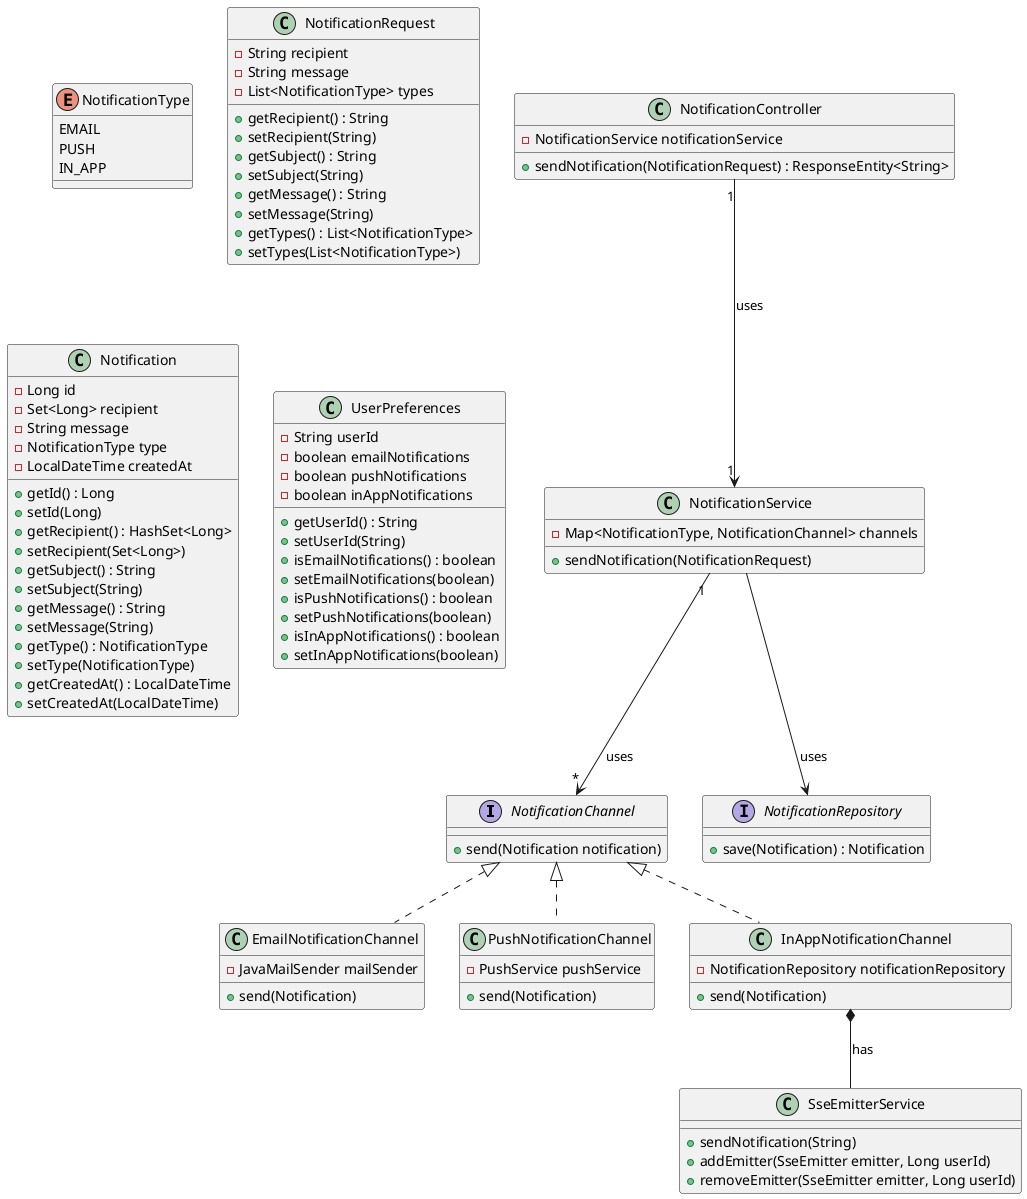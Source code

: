 @startuml
!define SpringComponent stereotype

' Interface NotificationChannel
interface NotificationChannel {
    +send(Notification notification)
}

' Enum NotificationType
enum NotificationType {
    EMAIL
    PUSH
    IN_APP
}

' Class NotificationRequest
class NotificationRequest {
    -String recipient
    -String message
    -List<NotificationType> types
    +getRecipient() : String
    +setRecipient(String)
    +getSubject() : String
    +setSubject(String)
    +getMessage() : String
    +setMessage(String)
    +getTypes() : List<NotificationType>
    +setTypes(List<NotificationType>)
}

' Class Notification
class Notification {
    -Long id
    -Set<Long> recipient
    -String message
    -NotificationType type
    -LocalDateTime createdAt
    +getId() : Long
    +setId(Long)
    +getRecipient() : HashSet<Long>
    +setRecipient(Set<Long>)
    +getSubject() : String
    +setSubject(String)
    +getMessage() : String
    +setMessage(String)
    +getType() : NotificationType
    +setType(NotificationType)
    +getCreatedAt() : LocalDateTime
    +setCreatedAt(LocalDateTime)
}

class SseEmitterService {
    +sendNotification(String)
    +addEmitter(SseEmitter emitter, Long userId)
    +removeEmitter(SseEmitter emitter, Long userId)
}

' Classes implementing NotificationChannel
'@Service
class EmailNotificationChannel implements NotificationChannel {
    -JavaMailSender mailSender
    +send(Notification)
}

'@Service
class PushNotificationChannel implements NotificationChannel {
    -PushService pushService
    +send(Notification)
}

'@Service
class InAppNotificationChannel implements NotificationChannel {
    -NotificationRepository notificationRepository
    +send(Notification)
}

InAppNotificationChannel *-- SseEmitterService : has

' NotificationService
'@Service
class NotificationService {
    -Map<NotificationType, NotificationChannel> channels
    +sendNotification(NotificationRequest)
}

' AsyncNotificationService
'@Service
'class AsyncNotificationService {
'    -NotificationService notificationService
'    +sendAsyncNotification(NotificationRequest)
'}

' UserPreferences
'@Entity
class UserPreferences {
    -String userId
    -boolean emailNotifications
    -boolean pushNotifications
    -boolean inAppNotifications
    +getUserId() : String
    +setUserId(String)
    +isEmailNotifications() : boolean
    +setEmailNotifications(boolean)
    +isPushNotifications() : boolean
    +setPushNotifications(boolean)
    +isInAppNotifications() : boolean
    +setInAppNotifications(boolean)
}

' NotificationRepository
'@Repository
interface NotificationRepository {
    +save(Notification) : Notification
}

' NotificationController
'@RestController
class NotificationController {
    -NotificationService notificationService
    +sendNotification(NotificationRequest) : ResponseEntity<String>
}

' Relationships
NotificationService "1" --> "*" NotificationChannel : uses
'AsyncNotificationService "1" --> "1" NotificationService : uses
NotificationController "1" --> "1" NotificationService : uses
NotificationService --> NotificationRepository : uses
@enduml
